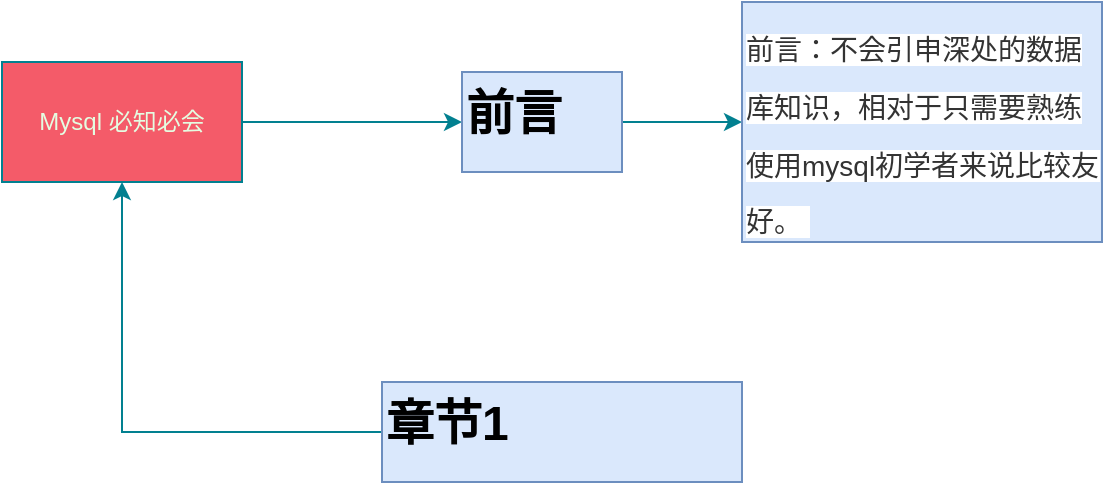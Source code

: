 <mxfile version="27.2.0">
  <diagram name="第 1 页" id="W9u_HqTxdQooOPO_NeQ8">
    <mxGraphModel dx="786" dy="471" grid="1" gridSize="10" guides="1" tooltips="1" connect="1" arrows="1" fold="1" page="1" pageScale="1" pageWidth="827" pageHeight="1169" background="#ffffff" math="0" shadow="0">
      <root>
        <mxCell id="0" />
        <mxCell id="1" parent="0" />
        <mxCell id="yWIZpv7ygQLchZdSMrio-7" style="edgeStyle=orthogonalEdgeStyle;rounded=0;orthogonalLoop=1;jettySize=auto;html=1;exitX=1;exitY=0.5;exitDx=0;exitDy=0;entryX=0;entryY=0.5;entryDx=0;entryDy=0;strokeColor=#028090;fontColor=#E4FDE1;fillColor=#F45B69;" edge="1" parent="1" source="yWIZpv7ygQLchZdSMrio-1" target="yWIZpv7ygQLchZdSMrio-12">
          <mxGeometry relative="1" as="geometry">
            <mxPoint x="550" y="550" as="targetPoint" />
          </mxGeometry>
        </mxCell>
        <mxCell id="yWIZpv7ygQLchZdSMrio-1" value="Mysql 必知必会" style="rounded=0;whiteSpace=wrap;html=1;strokeColor=#028090;fontColor=#E4FDE1;fillColor=#F45B69;" vertex="1" parent="1">
          <mxGeometry x="350" y="520" width="120" height="60" as="geometry" />
        </mxCell>
        <mxCell id="yWIZpv7ygQLchZdSMrio-11" style="edgeStyle=orthogonalEdgeStyle;rounded=0;orthogonalLoop=1;jettySize=auto;html=1;strokeColor=#028090;fontColor=#E4FDE1;fillColor=#F45B69;" edge="1" parent="1" source="yWIZpv7ygQLchZdSMrio-10" target="yWIZpv7ygQLchZdSMrio-1">
          <mxGeometry relative="1" as="geometry" />
        </mxCell>
        <mxCell id="yWIZpv7ygQLchZdSMrio-10" value="&lt;h1 style=&quot;margin-top: 0px;&quot;&gt;章节1&lt;/h1&gt;" style="text;html=1;whiteSpace=wrap;overflow=hidden;rounded=0;fillColor=#dae8fc;strokeColor=#6c8ebf;" vertex="1" parent="1">
          <mxGeometry x="540" y="680" width="180" height="50" as="geometry" />
        </mxCell>
        <mxCell id="yWIZpv7ygQLchZdSMrio-16" value="" style="edgeStyle=orthogonalEdgeStyle;rounded=0;orthogonalLoop=1;jettySize=auto;html=1;strokeColor=#028090;fontColor=#E4FDE1;fillColor=#F45B69;" edge="1" parent="1" source="yWIZpv7ygQLchZdSMrio-12" target="yWIZpv7ygQLchZdSMrio-17">
          <mxGeometry relative="1" as="geometry">
            <mxPoint x="770" y="535" as="targetPoint" />
          </mxGeometry>
        </mxCell>
        <mxCell id="yWIZpv7ygQLchZdSMrio-12" value="&lt;h1 style=&quot;margin-top: 0px;&quot;&gt;前言&lt;/h1&gt;" style="text;html=1;whiteSpace=wrap;overflow=hidden;rounded=0;fillColor=#dae8fc;strokeColor=#6c8ebf;" vertex="1" parent="1">
          <mxGeometry x="580" y="525" width="80" height="50" as="geometry" />
        </mxCell>
        <mxCell id="yWIZpv7ygQLchZdSMrio-17" value="&lt;h1 style=&quot;margin-top: 0px;&quot;&gt;&lt;span style=&quot;background-color: rgb(255, 255, 255); color: rgb(51, 51, 51); font-family: STHeitiSC-Light, STHeiti, Hei, &amp;quot;Heiti SC&amp;quot;, &amp;quot;Microsoft Yahei&amp;quot;, Arial, sans-serif; font-size: 14px; font-weight: normal;&quot;&gt;前言：不会引申深处的数据库知识，相对于只需要熟练使用mysql初学者来说比较友好。&amp;nbsp;&lt;/span&gt;&lt;/h1&gt;&lt;h1 style=&quot;margin-top: 0px;&quot;&gt;&lt;span style=&quot;background-color: rgb(255, 255, 255); color: rgb(51, 51, 51); font-family: STHeitiSC-Light, STHeiti, Hei, &amp;quot;Heiti SC&amp;quot;, &amp;quot;Microsoft Yahei&amp;quot;, Arial, sans-serif; font-size: 14px; font-weight: normal;&quot;&gt;面向人群是：1. SQL 新手；2. 希望快速学会并熟练使用 SQL；3 希望知道如何使用 SQL 开发应用程序；&lt;/span&gt;&lt;/h1&gt;&lt;h1 style=&quot;margin-top: 0px;&quot;&gt;&lt;p style=&quot;font-size: 12px; font-weight: 400;&quot;&gt;&lt;span style=&quot;color: rgb(51, 51, 51); font-family: STHeitiSC-Light, STHeiti, Hei, &amp;quot;Heiti SC&amp;quot;, &amp;quot;Microsoft Yahei&amp;quot;, Arial, sans-serif; font-size: 14px; background-color: rgb(255, 255, 255);&quot;&gt;4. 希望在无人帮助的情况下有效而快速地使用 SQL。&lt;/span&gt;&lt;/p&gt;&lt;/h1&gt;" style="text;html=1;whiteSpace=wrap;overflow=hidden;rounded=0;fillColor=#dae8fc;strokeColor=#6c8ebf;" vertex="1" parent="1">
          <mxGeometry x="720" y="490" width="180" height="120" as="geometry" />
        </mxCell>
      </root>
    </mxGraphModel>
  </diagram>
</mxfile>
